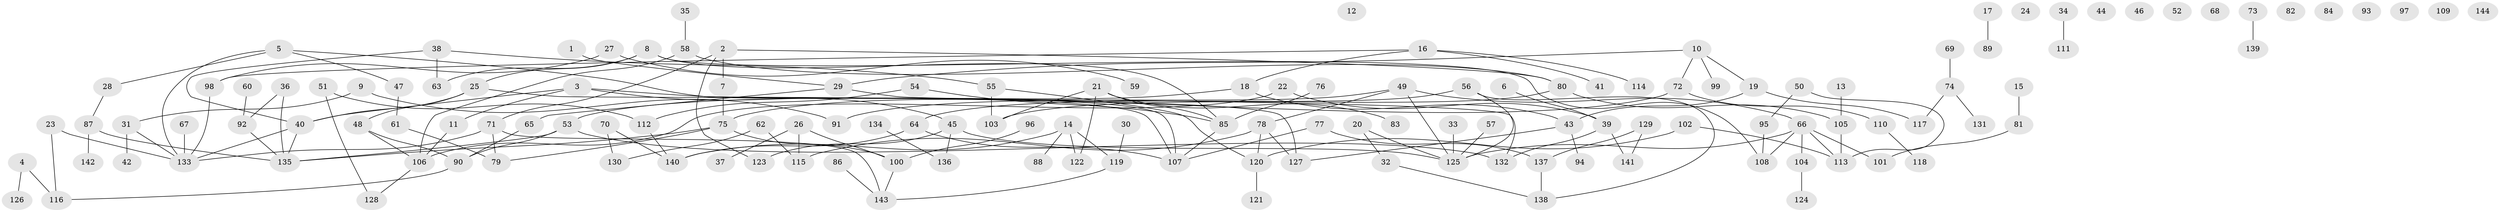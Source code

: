 // coarse degree distribution, {4: 0.20930232558139536, 2: 0.27906976744186046, 1: 0.16279069767441862, 5: 0.06976744186046512, 3: 0.23255813953488372, 6: 0.046511627906976744}
// Generated by graph-tools (version 1.1) at 2025/35/03/04/25 23:35:50]
// undirected, 144 vertices, 168 edges
graph export_dot {
  node [color=gray90,style=filled];
  1;
  2;
  3;
  4;
  5;
  6;
  7;
  8;
  9;
  10;
  11;
  12;
  13;
  14;
  15;
  16;
  17;
  18;
  19;
  20;
  21;
  22;
  23;
  24;
  25;
  26;
  27;
  28;
  29;
  30;
  31;
  32;
  33;
  34;
  35;
  36;
  37;
  38;
  39;
  40;
  41;
  42;
  43;
  44;
  45;
  46;
  47;
  48;
  49;
  50;
  51;
  52;
  53;
  54;
  55;
  56;
  57;
  58;
  59;
  60;
  61;
  62;
  63;
  64;
  65;
  66;
  67;
  68;
  69;
  70;
  71;
  72;
  73;
  74;
  75;
  76;
  77;
  78;
  79;
  80;
  81;
  82;
  83;
  84;
  85;
  86;
  87;
  88;
  89;
  90;
  91;
  92;
  93;
  94;
  95;
  96;
  97;
  98;
  99;
  100;
  101;
  102;
  103;
  104;
  105;
  106;
  107;
  108;
  109;
  110;
  111;
  112;
  113;
  114;
  115;
  116;
  117;
  118;
  119;
  120;
  121;
  122;
  123;
  124;
  125;
  126;
  127;
  128;
  129;
  130;
  131;
  132;
  133;
  134;
  135;
  136;
  137;
  138;
  139;
  140;
  141;
  142;
  143;
  144;
  1 -- 29;
  2 -- 7;
  2 -- 71;
  2 -- 80;
  2 -- 123;
  3 -- 11;
  3 -- 40;
  3 -- 45;
  3 -- 127;
  4 -- 116;
  4 -- 126;
  5 -- 28;
  5 -- 47;
  5 -- 107;
  5 -- 133;
  6 -- 39;
  7 -- 75;
  8 -- 25;
  8 -- 63;
  8 -- 85;
  8 -- 108;
  9 -- 31;
  9 -- 91;
  10 -- 19;
  10 -- 29;
  10 -- 72;
  10 -- 99;
  11 -- 106;
  13 -- 105;
  14 -- 88;
  14 -- 119;
  14 -- 122;
  14 -- 140;
  15 -- 81;
  16 -- 18;
  16 -- 41;
  16 -- 98;
  16 -- 114;
  17 -- 89;
  18 -- 43;
  18 -- 53;
  19 -- 43;
  19 -- 117;
  20 -- 32;
  20 -- 125;
  21 -- 83;
  21 -- 85;
  21 -- 103;
  21 -- 122;
  22 -- 39;
  22 -- 106;
  23 -- 116;
  23 -- 133;
  25 -- 40;
  25 -- 48;
  25 -- 132;
  26 -- 37;
  26 -- 100;
  26 -- 115;
  27 -- 59;
  27 -- 98;
  28 -- 87;
  29 -- 65;
  29 -- 107;
  30 -- 119;
  31 -- 42;
  31 -- 133;
  32 -- 138;
  33 -- 125;
  34 -- 111;
  35 -- 58;
  36 -- 92;
  36 -- 135;
  38 -- 40;
  38 -- 55;
  38 -- 63;
  39 -- 132;
  39 -- 141;
  40 -- 133;
  40 -- 135;
  43 -- 94;
  43 -- 127;
  45 -- 123;
  45 -- 125;
  45 -- 136;
  47 -- 61;
  48 -- 90;
  48 -- 106;
  49 -- 66;
  49 -- 78;
  49 -- 91;
  49 -- 125;
  50 -- 95;
  50 -- 113;
  51 -- 112;
  51 -- 128;
  53 -- 90;
  53 -- 132;
  53 -- 135;
  54 -- 85;
  54 -- 112;
  55 -- 103;
  55 -- 120;
  56 -- 64;
  56 -- 125;
  56 -- 138;
  57 -- 125;
  58 -- 80;
  58 -- 106;
  60 -- 92;
  61 -- 79;
  62 -- 115;
  62 -- 130;
  64 -- 107;
  64 -- 140;
  65 -- 90;
  66 -- 101;
  66 -- 104;
  66 -- 108;
  66 -- 113;
  66 -- 125;
  67 -- 133;
  69 -- 74;
  70 -- 130;
  70 -- 140;
  71 -- 79;
  71 -- 133;
  71 -- 143;
  72 -- 75;
  72 -- 110;
  73 -- 139;
  74 -- 117;
  74 -- 131;
  75 -- 79;
  75 -- 100;
  75 -- 135;
  76 -- 85;
  77 -- 107;
  77 -- 137;
  78 -- 115;
  78 -- 120;
  78 -- 127;
  80 -- 103;
  80 -- 105;
  81 -- 101;
  85 -- 107;
  86 -- 143;
  87 -- 135;
  87 -- 142;
  90 -- 116;
  92 -- 135;
  95 -- 108;
  96 -- 100;
  98 -- 133;
  100 -- 143;
  102 -- 113;
  102 -- 120;
  104 -- 124;
  105 -- 113;
  106 -- 128;
  110 -- 118;
  112 -- 140;
  119 -- 143;
  120 -- 121;
  129 -- 137;
  129 -- 141;
  134 -- 136;
  137 -- 138;
}
